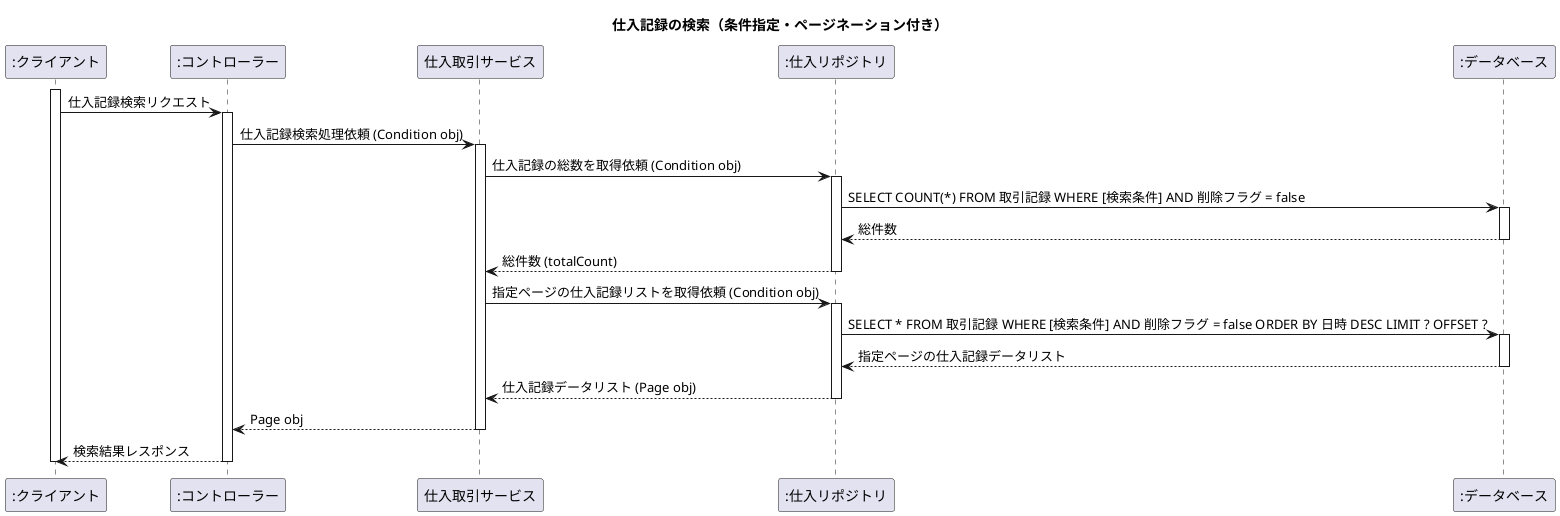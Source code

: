 @startuml getPurchasesByCondition

title 仕入記録の検索（条件指定・ページネーション付き）

participant ":クライアント" as Client
participant ":コントローラー" as Controller
participant "仕入取引サービス" as Service
participant ":仕入リポジトリ" as Repo
participant ":データベース" as DB

activate Client
Client -> Controller ++ : 仕入記録検索リクエスト
Controller -> Service ++ : 仕入記録検索処理依頼 (Condition obj)
Service -> Repo ++ : 仕入記録の総数を取得依頼 (Condition obj)
Repo -> DB ++ : SELECT COUNT(*) FROM 取引記録 WHERE [検索条件] AND 削除フラグ = false
DB --> Repo -- : 総件数
Repo --> Service -- : 総件数 (totalCount)

Service -> Repo ++ : 指定ページの仕入記録リストを取得依頼 (Condition obj)
Repo -> DB ++ : SELECT * FROM 取引記録 WHERE [検索条件] AND 削除フラグ = false ORDER BY 日時 DESC LIMIT ? OFFSET ?
DB --> Repo -- : 指定ページの仕入記録データリスト
Repo --> Service -- : 仕入記録データリスト (Page obj)

Service --> Controller -- : Page obj
Controller --> Client -- : 検索結果レスポンス
deactivate Client

@enduml